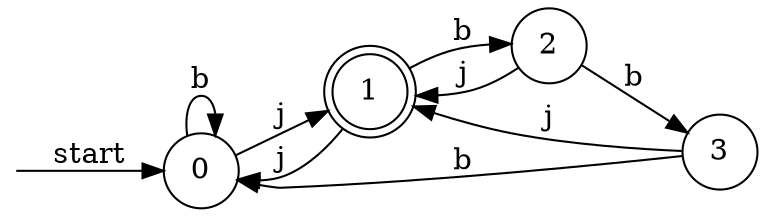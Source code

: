 digraph dfa {
    rankdir = LR;
    node [shape = circle];
    __start [style = invis, shape = point];
    __start -> "0" [ label = "start" ];
    node [shape = doublecircle]; "1"
    node [shape = circle];
    "0" -> "0" [ label = "b" ];
    "0" -> "1" [ label = "j" ];
    "1" -> "2" [ label = "b" ];
    "1" -> "0" [ label = "j" ];
    "2" -> "3" [ label = "b" ];
    "2" -> "1" [ label = "j" ];
    "3" -> "0" [ label = "b" ];
    "3" -> "1" [ label = "j" ];
}

